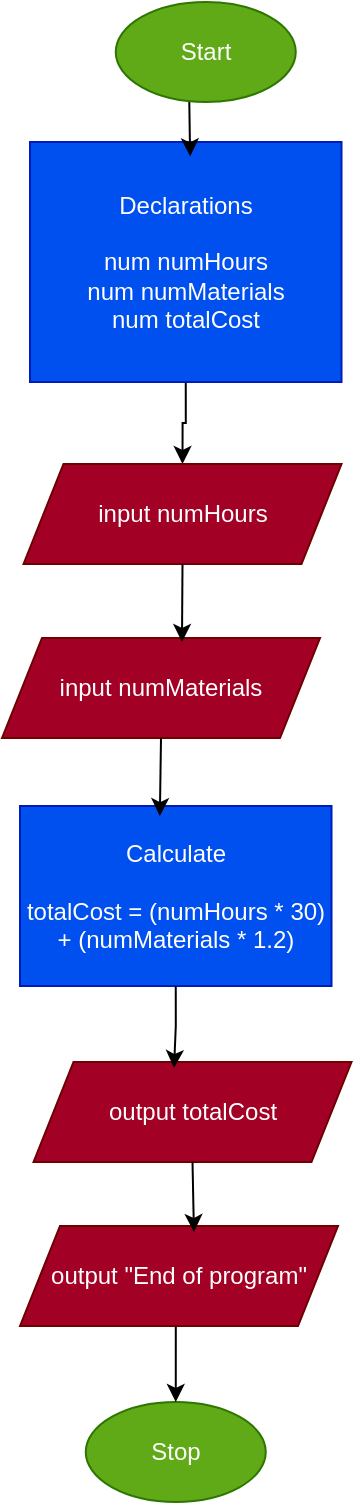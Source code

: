 <mxfile version="24.7.17">
  <diagram name="Page-1" id="Qgg5pVF18nAoIQFUzpnj">
    <mxGraphModel dx="880" dy="572" grid="1" gridSize="10" guides="1" tooltips="1" connect="1" arrows="1" fold="1" page="1" pageScale="1" pageWidth="850" pageHeight="1100" math="0" shadow="0">
      <root>
        <mxCell id="0" />
        <mxCell id="1" parent="0" />
        <mxCell id="m7iLUNNp2rXY0BZnSXId-1" value="Stop" style="ellipse;whiteSpace=wrap;html=1;fillColor=#60a917;fontColor=#ffffff;strokeColor=#2D7600;" parent="1" vertex="1">
          <mxGeometry x="307.88" y="740" width="90" height="50" as="geometry" />
        </mxCell>
        <mxCell id="pSx52Cn_-guqDaXf0JeZ-7" style="edgeStyle=orthogonalEdgeStyle;rounded=0;orthogonalLoop=1;jettySize=auto;html=1;exitX=0.5;exitY=1;exitDx=0;exitDy=0;entryX=0.5;entryY=0;entryDx=0;entryDy=0;" edge="1" parent="1" source="m7iLUNNp2rXY0BZnSXId-8" target="pSx52Cn_-guqDaXf0JeZ-1">
          <mxGeometry relative="1" as="geometry" />
        </mxCell>
        <mxCell id="m7iLUNNp2rXY0BZnSXId-8" value="Declarations&lt;div&gt;&lt;br&gt;&lt;/div&gt;&lt;div&gt;num numHours&lt;/div&gt;&lt;div&gt;num numMaterials&lt;/div&gt;&lt;div&gt;num totalCost&lt;/div&gt;" style="rounded=0;whiteSpace=wrap;html=1;fillColor=#0050ef;fontColor=#ffffff;strokeColor=#001DBC;" parent="1" vertex="1">
          <mxGeometry x="280" y="110" width="155.75" height="120" as="geometry" />
        </mxCell>
        <mxCell id="m7iLUNNp2rXY0BZnSXId-20" style="edgeStyle=orthogonalEdgeStyle;rounded=0;orthogonalLoop=1;jettySize=auto;html=1;exitX=0.5;exitY=1;exitDx=0;exitDy=0;entryX=0.514;entryY=0.06;entryDx=0;entryDy=0;entryPerimeter=0;" parent="1" target="m7iLUNNp2rXY0BZnSXId-8" edge="1">
          <mxGeometry relative="1" as="geometry">
            <mxPoint x="359.5" y="80" as="sourcePoint" />
          </mxGeometry>
        </mxCell>
        <mxCell id="pSx52Cn_-guqDaXf0JeZ-1" value="input numHours" style="shape=parallelogram;perimeter=parallelogramPerimeter;whiteSpace=wrap;html=1;fixedSize=1;fillColor=#a20025;fontColor=#ffffff;strokeColor=#6F0000;" vertex="1" parent="1">
          <mxGeometry x="276.75" y="271" width="159" height="50" as="geometry" />
        </mxCell>
        <mxCell id="pSx52Cn_-guqDaXf0JeZ-2" value="input numMaterials" style="shape=parallelogram;perimeter=parallelogramPerimeter;whiteSpace=wrap;html=1;fixedSize=1;fillColor=#a20025;fontColor=#ffffff;strokeColor=#6F0000;" vertex="1" parent="1">
          <mxGeometry x="266" y="358" width="159" height="50" as="geometry" />
        </mxCell>
        <mxCell id="pSx52Cn_-guqDaXf0JeZ-3" value="Calculate&lt;div&gt;&lt;br&gt;&lt;/div&gt;&lt;div&gt;totalCost = (numHours * 30) + (numMaterials * 1.2)&lt;/div&gt;" style="rounded=0;whiteSpace=wrap;html=1;fillColor=#0050ef;fontColor=#ffffff;strokeColor=#001DBC;" vertex="1" parent="1">
          <mxGeometry x="275" y="442" width="155.75" height="90" as="geometry" />
        </mxCell>
        <mxCell id="pSx52Cn_-guqDaXf0JeZ-12" style="edgeStyle=orthogonalEdgeStyle;rounded=0;orthogonalLoop=1;jettySize=auto;html=1;exitX=0.5;exitY=1;exitDx=0;exitDy=0;entryX=0.5;entryY=0;entryDx=0;entryDy=0;" edge="1" parent="1" source="pSx52Cn_-guqDaXf0JeZ-4" target="m7iLUNNp2rXY0BZnSXId-1">
          <mxGeometry relative="1" as="geometry" />
        </mxCell>
        <mxCell id="pSx52Cn_-guqDaXf0JeZ-4" value="output &quot;End of program&quot;" style="shape=parallelogram;perimeter=parallelogramPerimeter;whiteSpace=wrap;html=1;fixedSize=1;fillColor=#a20025;fontColor=#ffffff;strokeColor=#6F0000;" vertex="1" parent="1">
          <mxGeometry x="275" y="652" width="159" height="50" as="geometry" />
        </mxCell>
        <mxCell id="pSx52Cn_-guqDaXf0JeZ-5" value="output totalCost" style="shape=parallelogram;perimeter=parallelogramPerimeter;whiteSpace=wrap;html=1;fixedSize=1;fillColor=#a20025;fontColor=#ffffff;strokeColor=#6F0000;" vertex="1" parent="1">
          <mxGeometry x="281.75" y="570" width="159" height="50" as="geometry" />
        </mxCell>
        <mxCell id="pSx52Cn_-guqDaXf0JeZ-6" value="Start" style="ellipse;whiteSpace=wrap;html=1;fillColor=#60a917;fontColor=#ffffff;strokeColor=#2D7600;" vertex="1" parent="1">
          <mxGeometry x="322.88" y="40" width="90" height="50" as="geometry" />
        </mxCell>
        <mxCell id="pSx52Cn_-guqDaXf0JeZ-8" style="edgeStyle=orthogonalEdgeStyle;rounded=0;orthogonalLoop=1;jettySize=auto;html=1;exitX=0.5;exitY=1;exitDx=0;exitDy=0;entryX=0.566;entryY=0.04;entryDx=0;entryDy=0;entryPerimeter=0;" edge="1" parent="1" source="pSx52Cn_-guqDaXf0JeZ-1" target="pSx52Cn_-guqDaXf0JeZ-2">
          <mxGeometry relative="1" as="geometry" />
        </mxCell>
        <mxCell id="pSx52Cn_-guqDaXf0JeZ-9" style="edgeStyle=orthogonalEdgeStyle;rounded=0;orthogonalLoop=1;jettySize=auto;html=1;exitX=0.5;exitY=1;exitDx=0;exitDy=0;entryX=0.449;entryY=0.056;entryDx=0;entryDy=0;entryPerimeter=0;" edge="1" parent="1" source="pSx52Cn_-guqDaXf0JeZ-2" target="pSx52Cn_-guqDaXf0JeZ-3">
          <mxGeometry relative="1" as="geometry" />
        </mxCell>
        <mxCell id="pSx52Cn_-guqDaXf0JeZ-10" style="edgeStyle=orthogonalEdgeStyle;rounded=0;orthogonalLoop=1;jettySize=auto;html=1;exitX=0.5;exitY=1;exitDx=0;exitDy=0;entryX=0.442;entryY=0.06;entryDx=0;entryDy=0;entryPerimeter=0;" edge="1" parent="1" source="pSx52Cn_-guqDaXf0JeZ-3" target="pSx52Cn_-guqDaXf0JeZ-5">
          <mxGeometry relative="1" as="geometry" />
        </mxCell>
        <mxCell id="pSx52Cn_-guqDaXf0JeZ-11" style="edgeStyle=orthogonalEdgeStyle;rounded=0;orthogonalLoop=1;jettySize=auto;html=1;exitX=0.5;exitY=1;exitDx=0;exitDy=0;entryX=0.547;entryY=0.06;entryDx=0;entryDy=0;entryPerimeter=0;" edge="1" parent="1" source="pSx52Cn_-guqDaXf0JeZ-5" target="pSx52Cn_-guqDaXf0JeZ-4">
          <mxGeometry relative="1" as="geometry" />
        </mxCell>
      </root>
    </mxGraphModel>
  </diagram>
</mxfile>
